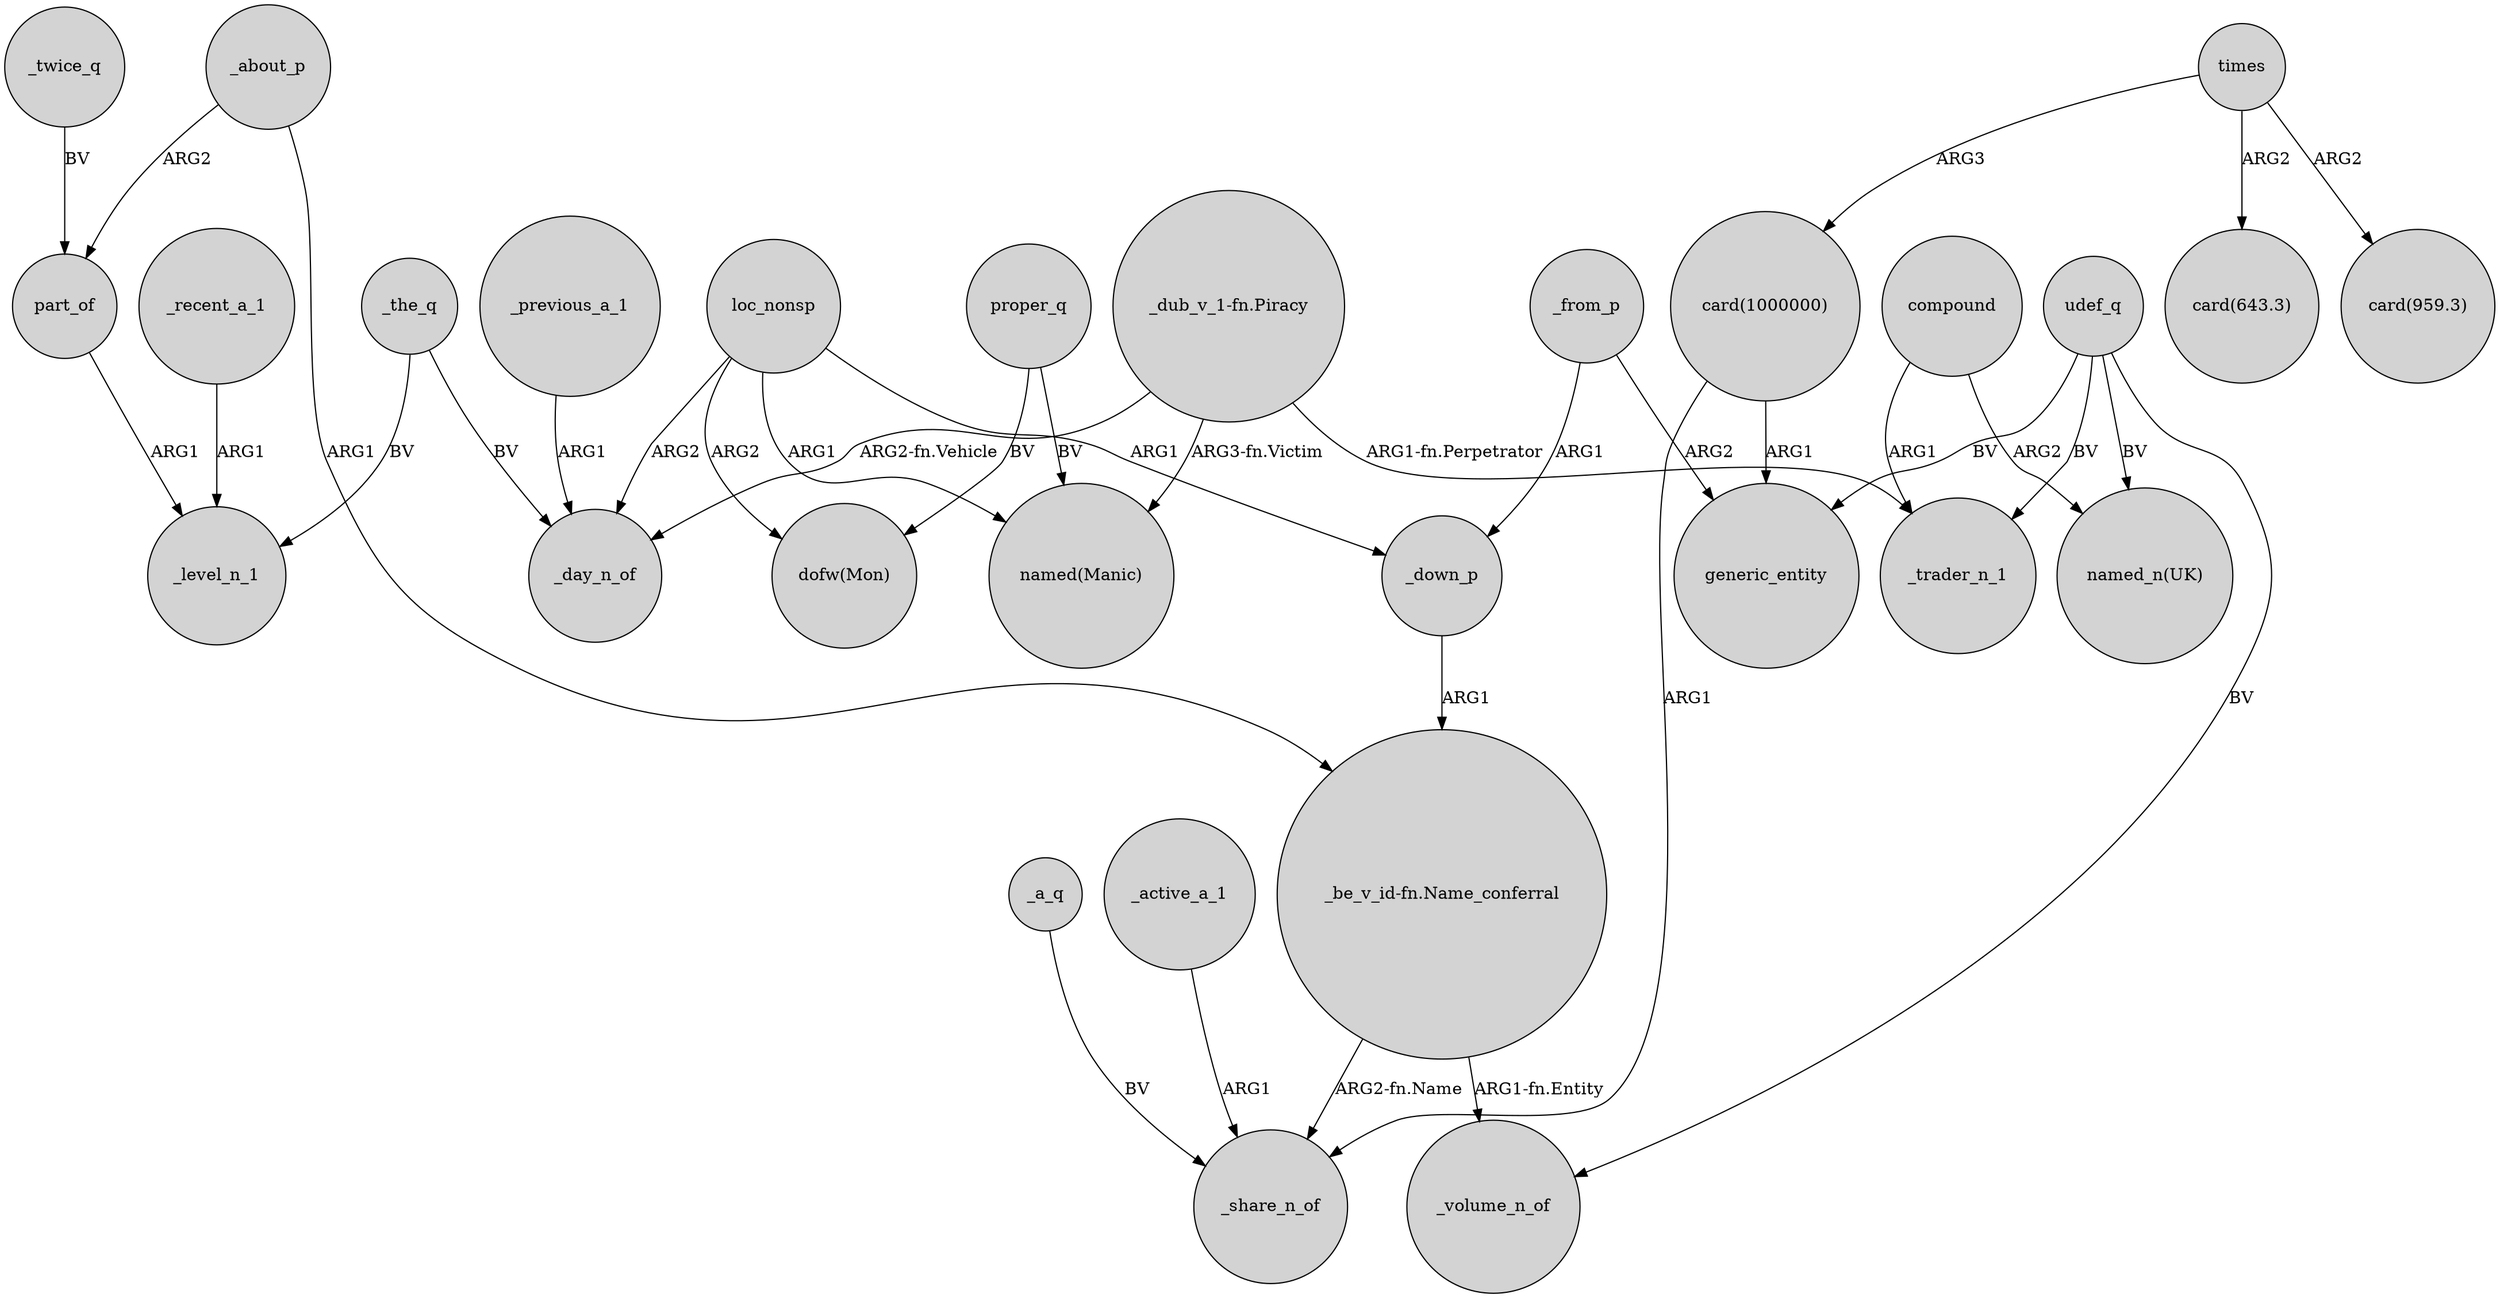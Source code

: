 digraph {
	node [shape=circle style=filled]
	"_dub_v_1-fn.Piracy" -> _day_n_of [label="ARG2-fn.Vehicle"]
	_the_q -> _level_n_1 [label=BV]
	"_be_v_id-fn.Name_conferral" -> _share_n_of [label="ARG2-fn.Name"]
	proper_q -> "named(Manic)" [label=BV]
	compound -> _trader_n_1 [label=ARG1]
	_from_p -> generic_entity [label=ARG2]
	times -> "card(1000000)" [label=ARG3]
	proper_q -> "dofw(Mon)" [label=BV]
	times -> "card(643.3)" [label=ARG2]
	"_dub_v_1-fn.Piracy" -> _trader_n_1 [label="ARG1-fn.Perpetrator"]
	_a_q -> _share_n_of [label=BV]
	times -> "card(959.3)" [label=ARG2]
	part_of -> _level_n_1 [label=ARG1]
	udef_q -> _volume_n_of [label=BV]
	udef_q -> generic_entity [label=BV]
	_from_p -> _down_p [label=ARG1]
	"_dub_v_1-fn.Piracy" -> "named(Manic)" [label="ARG3-fn.Victim"]
	udef_q -> _trader_n_1 [label=BV]
	"card(1000000)" -> generic_entity [label=ARG1]
	loc_nonsp -> "dofw(Mon)" [label=ARG2]
	_the_q -> _day_n_of [label=BV]
	compound -> "named_n(UK)" [label=ARG2]
	udef_q -> "named_n(UK)" [label=BV]
	_recent_a_1 -> _level_n_1 [label=ARG1]
	_twice_q -> part_of [label=BV]
	loc_nonsp -> "named(Manic)" [label=ARG1]
	_about_p -> "_be_v_id-fn.Name_conferral" [label=ARG1]
	"card(1000000)" -> _share_n_of [label=ARG1]
	_previous_a_1 -> _day_n_of [label=ARG1]
	"_be_v_id-fn.Name_conferral" -> _volume_n_of [label="ARG1-fn.Entity"]
	_down_p -> "_be_v_id-fn.Name_conferral" [label=ARG1]
	_about_p -> part_of [label=ARG2]
	loc_nonsp -> _down_p [label=ARG1]
	loc_nonsp -> _day_n_of [label=ARG2]
	_active_a_1 -> _share_n_of [label=ARG1]
}
